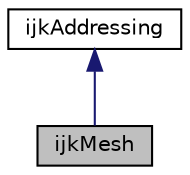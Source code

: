 digraph "ijkMesh"
{
  bgcolor="transparent";
  edge [fontname="Helvetica",fontsize="10",labelfontname="Helvetica",labelfontsize="10"];
  node [fontname="Helvetica",fontsize="10",shape=record];
  Node1 [label="ijkMesh",height=0.2,width=0.4,color="black", fillcolor="grey75", style="filled" fontcolor="black"];
  Node2 -> Node1 [dir="back",color="midnightblue",fontsize="10",style="solid",fontname="Helvetica"];
  Node2 [label="ijkAddressing",height=0.2,width=0.4,color="black",URL="$classFoam_1_1ijkAddressing.html",tooltip="A simple i-j-k (row-major order) to linear addressing. "];
}
